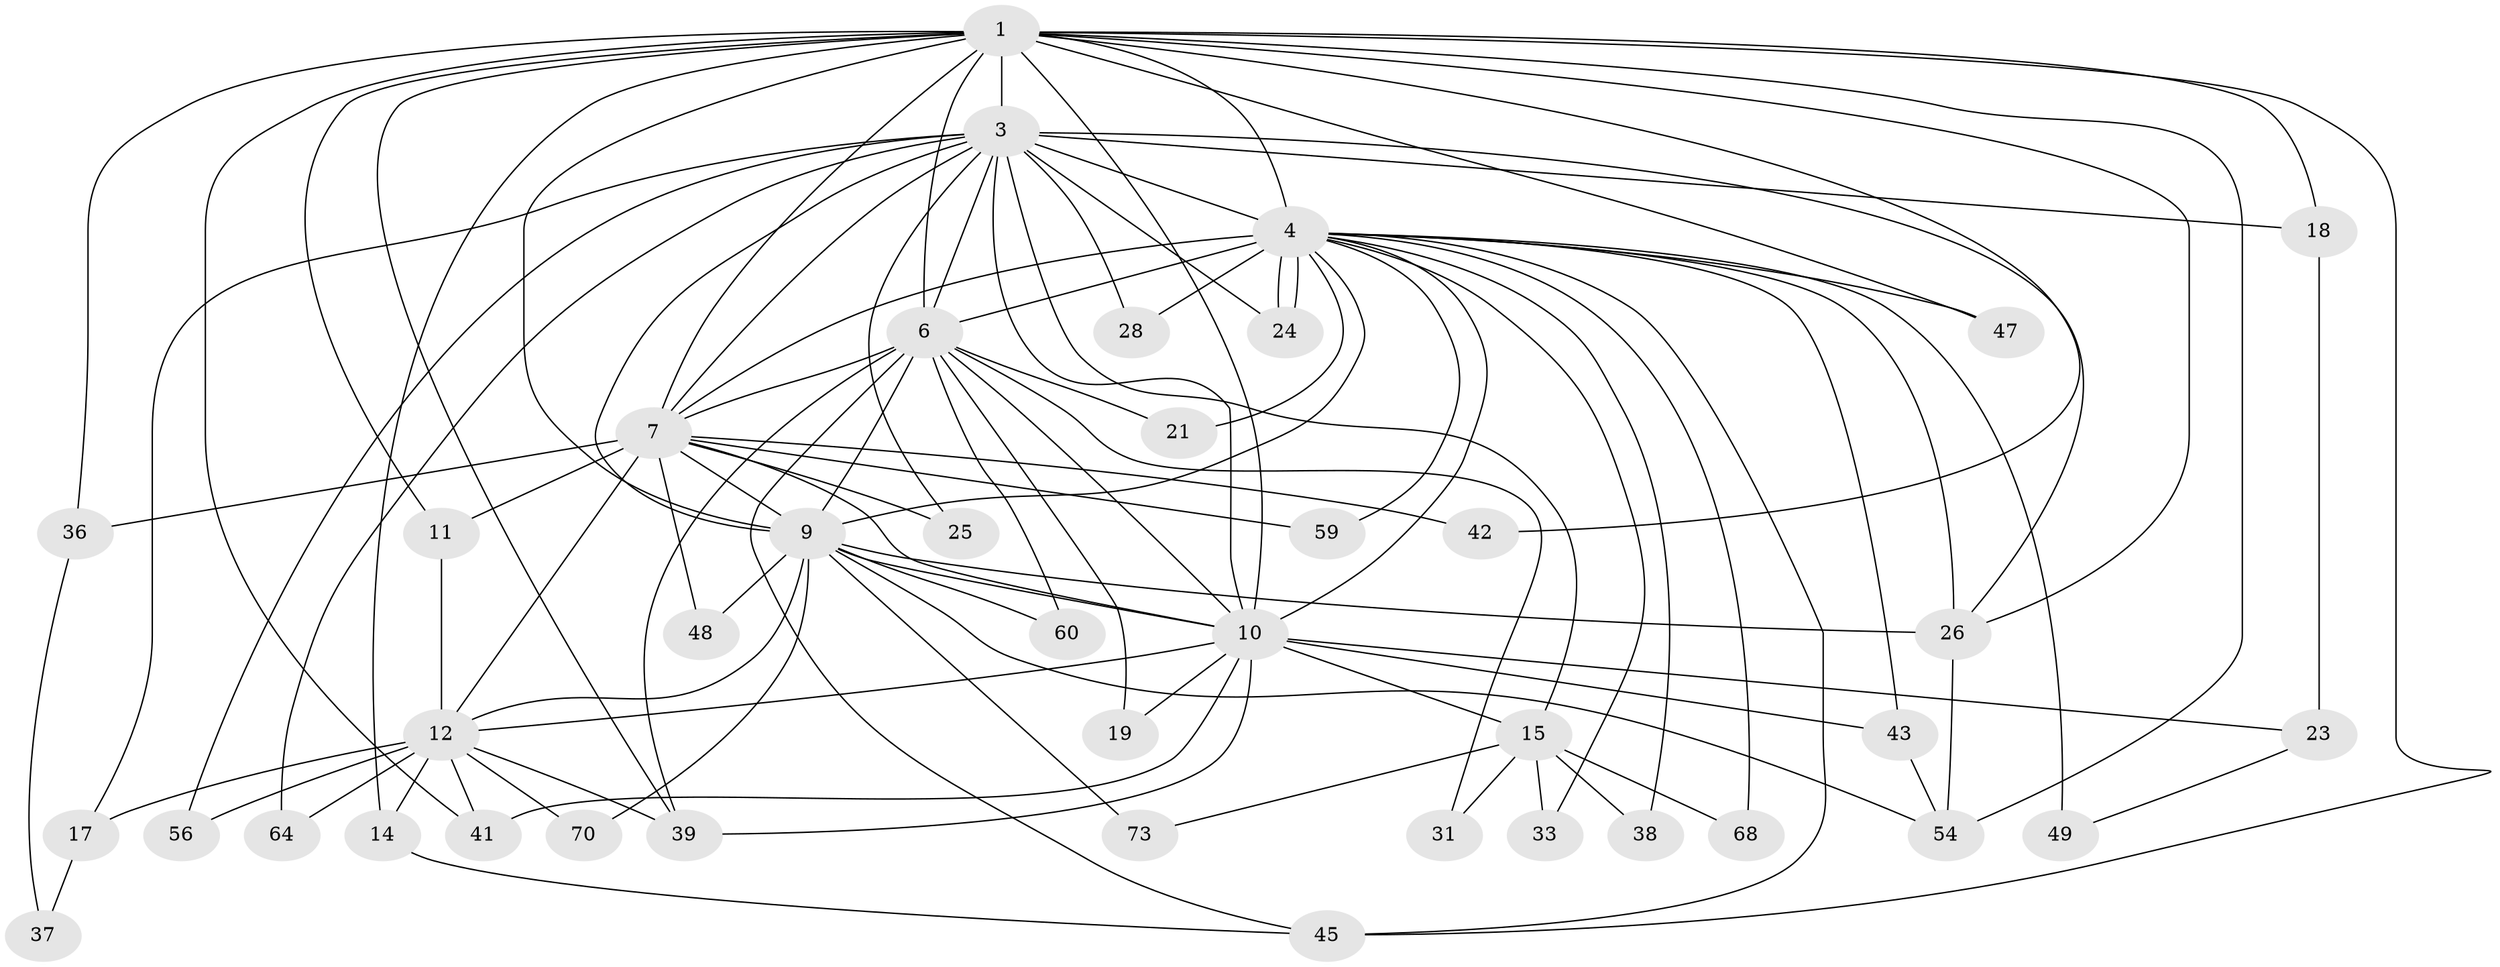 // original degree distribution, {19: 0.024096385542168676, 18: 0.04819277108433735, 23: 0.012048192771084338, 16: 0.012048192771084338, 13: 0.012048192771084338, 22: 0.012048192771084338, 4: 0.12048192771084337, 11: 0.012048192771084338, 2: 0.5903614457831325, 3: 0.10843373493975904, 7: 0.012048192771084338, 5: 0.03614457831325301}
// Generated by graph-tools (version 1.1) at 2025/14/03/09/25 04:14:11]
// undirected, 41 vertices, 101 edges
graph export_dot {
graph [start="1"]
  node [color=gray90,style=filled];
  1 [super="+2"];
  3 [super="+13+34"];
  4 [super="+8+72+5"];
  6;
  7 [super="+46+83+69"];
  9 [super="+58+20"];
  10;
  11;
  12;
  14 [super="+81"];
  15;
  17;
  18;
  19;
  21;
  23;
  24 [super="+30"];
  25;
  26 [super="+29+35"];
  28;
  31;
  33;
  36;
  37;
  38;
  39 [super="+67+50"];
  41 [super="+52+65"];
  42;
  43;
  45;
  47;
  48;
  49;
  54 [super="+66+57"];
  56;
  59;
  60;
  64;
  68;
  70;
  73;
  1 -- 3 [weight=3];
  1 -- 4 [weight=9];
  1 -- 6 [weight=2];
  1 -- 7 [weight=6];
  1 -- 9 [weight=3];
  1 -- 10 [weight=2];
  1 -- 18;
  1 -- 36;
  1 -- 42;
  1 -- 47;
  1 -- 41 [weight=2];
  1 -- 26;
  1 -- 54;
  1 -- 39;
  1 -- 11 [weight=2];
  1 -- 45;
  1 -- 14;
  3 -- 4 [weight=4];
  3 -- 6 [weight=2];
  3 -- 7 [weight=2];
  3 -- 9;
  3 -- 10;
  3 -- 15;
  3 -- 17;
  3 -- 18;
  3 -- 25;
  3 -- 26 [weight=2];
  3 -- 28;
  3 -- 56;
  3 -- 64;
  3 -- 24;
  4 -- 6 [weight=4];
  4 -- 7 [weight=4];
  4 -- 9 [weight=4];
  4 -- 10 [weight=4];
  4 -- 24 [weight=3];
  4 -- 24;
  4 -- 26 [weight=2];
  4 -- 68;
  4 -- 28;
  4 -- 33;
  4 -- 38;
  4 -- 43;
  4 -- 47;
  4 -- 49;
  4 -- 45;
  4 -- 21;
  4 -- 59;
  6 -- 7;
  6 -- 9;
  6 -- 10;
  6 -- 19;
  6 -- 21;
  6 -- 31;
  6 -- 39 [weight=2];
  6 -- 45;
  6 -- 60;
  7 -- 9;
  7 -- 10;
  7 -- 11;
  7 -- 25;
  7 -- 36;
  7 -- 42;
  7 -- 48;
  7 -- 59;
  7 -- 12;
  9 -- 10;
  9 -- 48;
  9 -- 54;
  9 -- 60;
  9 -- 70;
  9 -- 73;
  9 -- 26;
  9 -- 12;
  10 -- 12;
  10 -- 15;
  10 -- 19;
  10 -- 23;
  10 -- 41;
  10 -- 43;
  10 -- 39 [weight=2];
  11 -- 12;
  12 -- 14;
  12 -- 17;
  12 -- 56;
  12 -- 64;
  12 -- 70;
  12 -- 41;
  12 -- 39;
  14 -- 45;
  15 -- 31;
  15 -- 33;
  15 -- 38;
  15 -- 68;
  15 -- 73;
  17 -- 37;
  18 -- 23;
  23 -- 49;
  26 -- 54;
  36 -- 37;
  43 -- 54;
}
